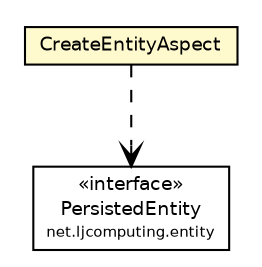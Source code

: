 #!/usr/local/bin/dot
#
# Class diagram 
# Generated by UMLGraph version R5_6 (http://www.umlgraph.org/)
#

digraph G {
	edge [fontname="Helvetica",fontsize=10,labelfontname="Helvetica",labelfontsize=10];
	node [fontname="Helvetica",fontsize=10,shape=plaintext];
	nodesep=0.25;
	ranksep=0.5;
	// net.ljcomputing.entity.PersistedEntity
	c58 [label=<<table title="net.ljcomputing.entity.PersistedEntity" border="0" cellborder="1" cellspacing="0" cellpadding="2" port="p" href="../entity/PersistedEntity.html">
		<tr><td><table border="0" cellspacing="0" cellpadding="1">
<tr><td align="center" balign="center"> &#171;interface&#187; </td></tr>
<tr><td align="center" balign="center"> PersistedEntity </td></tr>
<tr><td align="center" balign="center"><font point-size="7.0"> net.ljcomputing.entity </font></td></tr>
		</table></td></tr>
		</table>>, URL="../entity/PersistedEntity.html", fontname="Helvetica", fontcolor="black", fontsize=9.0];
	// net.ljcomputing.aspect.CreateEntityAspect
	c61 [label=<<table title="net.ljcomputing.aspect.CreateEntityAspect" border="0" cellborder="1" cellspacing="0" cellpadding="2" port="p" bgcolor="lemonChiffon" href="./CreateEntityAspect.html">
		<tr><td><table border="0" cellspacing="0" cellpadding="1">
<tr><td align="center" balign="center"> CreateEntityAspect </td></tr>
		</table></td></tr>
		</table>>, URL="./CreateEntityAspect.html", fontname="Helvetica", fontcolor="black", fontsize=9.0];
	// net.ljcomputing.aspect.CreateEntityAspect DEPEND net.ljcomputing.entity.PersistedEntity
	c61:p -> c58:p [taillabel="", label="", headlabel="", fontname="Helvetica", fontcolor="black", fontsize=10.0, color="black", arrowhead=open, style=dashed];
}

